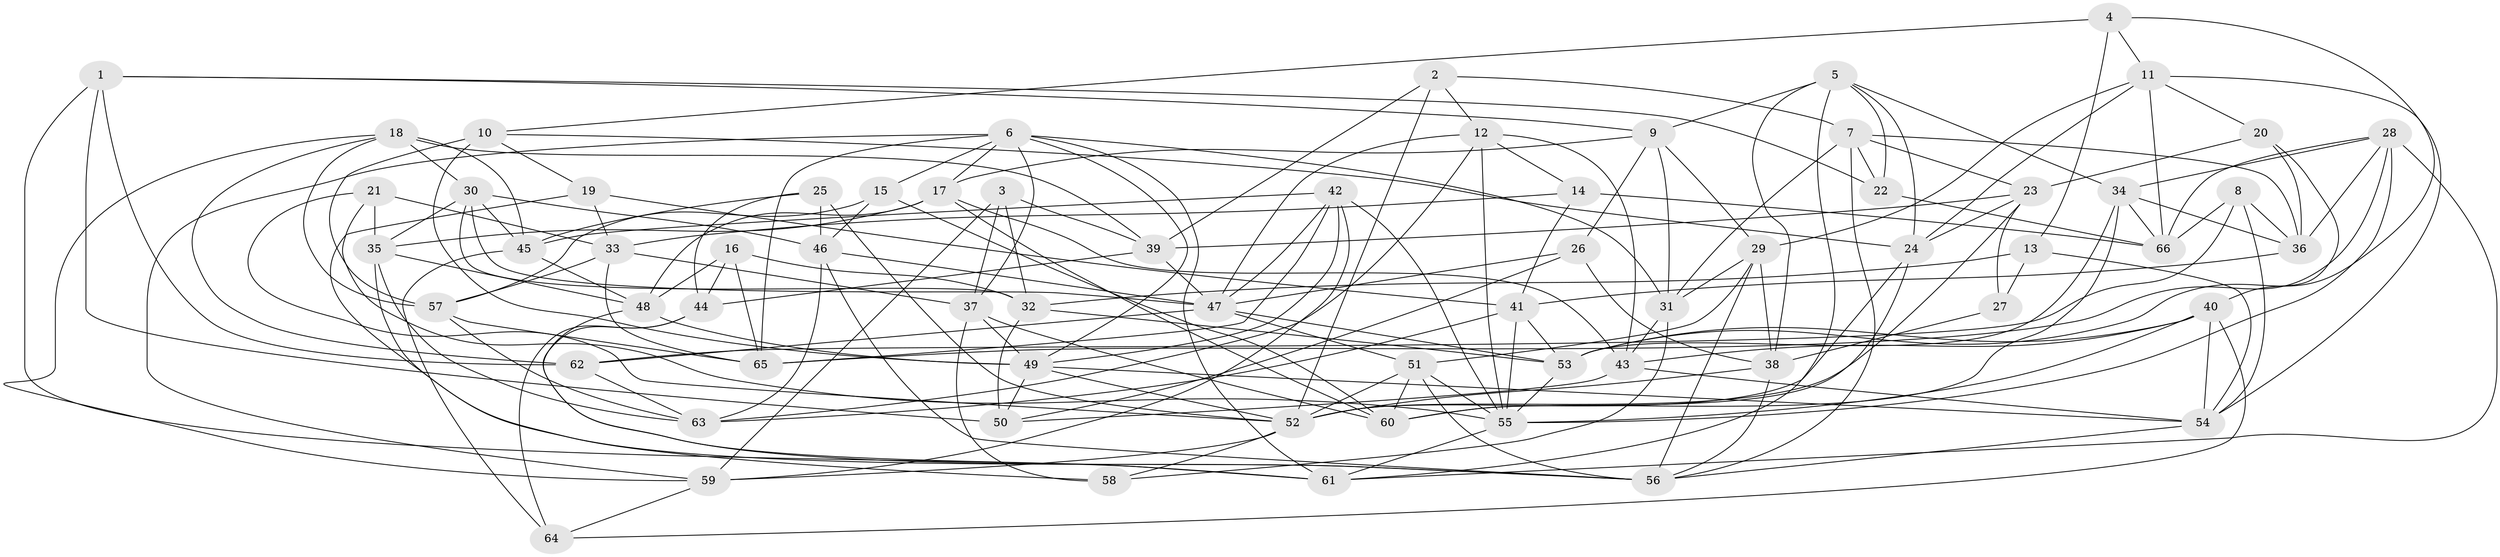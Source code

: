 // original degree distribution, {4: 1.0}
// Generated by graph-tools (version 1.1) at 2025/27/03/09/25 03:27:02]
// undirected, 66 vertices, 187 edges
graph export_dot {
graph [start="1"]
  node [color=gray90,style=filled];
  1;
  2;
  3;
  4;
  5;
  6;
  7;
  8;
  9;
  10;
  11;
  12;
  13;
  14;
  15;
  16;
  17;
  18;
  19;
  20;
  21;
  22;
  23;
  24;
  25;
  26;
  27;
  28;
  29;
  30;
  31;
  32;
  33;
  34;
  35;
  36;
  37;
  38;
  39;
  40;
  41;
  42;
  43;
  44;
  45;
  46;
  47;
  48;
  49;
  50;
  51;
  52;
  53;
  54;
  55;
  56;
  57;
  58;
  59;
  60;
  61;
  62;
  63;
  64;
  65;
  66;
  1 -- 9 [weight=1.0];
  1 -- 22 [weight=1.0];
  1 -- 50 [weight=2.0];
  1 -- 61 [weight=1.0];
  1 -- 62 [weight=1.0];
  2 -- 7 [weight=1.0];
  2 -- 12 [weight=1.0];
  2 -- 39 [weight=1.0];
  2 -- 52 [weight=1.0];
  3 -- 32 [weight=1.0];
  3 -- 37 [weight=1.0];
  3 -- 39 [weight=1.0];
  3 -- 59 [weight=1.0];
  4 -- 10 [weight=1.0];
  4 -- 11 [weight=1.0];
  4 -- 13 [weight=1.0];
  4 -- 53 [weight=1.0];
  5 -- 9 [weight=1.0];
  5 -- 22 [weight=1.0];
  5 -- 24 [weight=1.0];
  5 -- 34 [weight=1.0];
  5 -- 38 [weight=1.0];
  5 -- 61 [weight=1.0];
  6 -- 15 [weight=1.0];
  6 -- 17 [weight=1.0];
  6 -- 31 [weight=1.0];
  6 -- 37 [weight=1.0];
  6 -- 49 [weight=1.0];
  6 -- 59 [weight=1.0];
  6 -- 61 [weight=1.0];
  6 -- 65 [weight=1.0];
  7 -- 22 [weight=1.0];
  7 -- 23 [weight=1.0];
  7 -- 31 [weight=1.0];
  7 -- 36 [weight=1.0];
  7 -- 56 [weight=1.0];
  8 -- 36 [weight=1.0];
  8 -- 54 [weight=1.0];
  8 -- 62 [weight=1.0];
  8 -- 66 [weight=1.0];
  9 -- 17 [weight=1.0];
  9 -- 26 [weight=1.0];
  9 -- 29 [weight=1.0];
  9 -- 31 [weight=1.0];
  10 -- 19 [weight=1.0];
  10 -- 24 [weight=1.0];
  10 -- 49 [weight=2.0];
  10 -- 57 [weight=1.0];
  11 -- 20 [weight=1.0];
  11 -- 24 [weight=1.0];
  11 -- 29 [weight=1.0];
  11 -- 54 [weight=1.0];
  11 -- 66 [weight=1.0];
  12 -- 14 [weight=1.0];
  12 -- 43 [weight=1.0];
  12 -- 47 [weight=1.0];
  12 -- 55 [weight=1.0];
  12 -- 63 [weight=1.0];
  13 -- 27 [weight=2.0];
  13 -- 32 [weight=1.0];
  13 -- 54 [weight=2.0];
  14 -- 33 [weight=1.0];
  14 -- 41 [weight=1.0];
  14 -- 66 [weight=1.0];
  15 -- 46 [weight=1.0];
  15 -- 57 [weight=1.0];
  15 -- 60 [weight=1.0];
  16 -- 32 [weight=1.0];
  16 -- 44 [weight=2.0];
  16 -- 48 [weight=2.0];
  16 -- 65 [weight=1.0];
  17 -- 35 [weight=1.0];
  17 -- 43 [weight=1.0];
  17 -- 48 [weight=1.0];
  17 -- 60 [weight=1.0];
  18 -- 30 [weight=1.0];
  18 -- 39 [weight=1.0];
  18 -- 45 [weight=1.0];
  18 -- 57 [weight=1.0];
  18 -- 59 [weight=1.0];
  18 -- 62 [weight=1.0];
  19 -- 33 [weight=1.0];
  19 -- 41 [weight=1.0];
  19 -- 56 [weight=1.0];
  20 -- 23 [weight=1.0];
  20 -- 36 [weight=1.0];
  20 -- 40 [weight=1.0];
  21 -- 33 [weight=1.0];
  21 -- 35 [weight=1.0];
  21 -- 52 [weight=1.0];
  21 -- 55 [weight=1.0];
  22 -- 66 [weight=1.0];
  23 -- 24 [weight=1.0];
  23 -- 27 [weight=1.0];
  23 -- 39 [weight=1.0];
  23 -- 52 [weight=1.0];
  24 -- 52 [weight=1.0];
  24 -- 60 [weight=1.0];
  25 -- 44 [weight=1.0];
  25 -- 45 [weight=1.0];
  25 -- 46 [weight=1.0];
  25 -- 52 [weight=1.0];
  26 -- 38 [weight=1.0];
  26 -- 47 [weight=1.0];
  26 -- 50 [weight=1.0];
  27 -- 38 [weight=1.0];
  28 -- 34 [weight=1.0];
  28 -- 36 [weight=1.0];
  28 -- 55 [weight=1.0];
  28 -- 61 [weight=1.0];
  28 -- 65 [weight=1.0];
  28 -- 66 [weight=1.0];
  29 -- 31 [weight=1.0];
  29 -- 38 [weight=1.0];
  29 -- 51 [weight=1.0];
  29 -- 56 [weight=1.0];
  30 -- 32 [weight=1.0];
  30 -- 35 [weight=1.0];
  30 -- 45 [weight=1.0];
  30 -- 46 [weight=1.0];
  30 -- 47 [weight=1.0];
  31 -- 43 [weight=1.0];
  31 -- 58 [weight=1.0];
  32 -- 50 [weight=1.0];
  32 -- 53 [weight=1.0];
  33 -- 37 [weight=1.0];
  33 -- 57 [weight=1.0];
  33 -- 65 [weight=1.0];
  34 -- 36 [weight=1.0];
  34 -- 53 [weight=1.0];
  34 -- 60 [weight=1.0];
  34 -- 66 [weight=1.0];
  35 -- 48 [weight=1.0];
  35 -- 58 [weight=1.0];
  35 -- 63 [weight=1.0];
  36 -- 41 [weight=1.0];
  37 -- 49 [weight=1.0];
  37 -- 58 [weight=1.0];
  37 -- 60 [weight=1.0];
  38 -- 52 [weight=1.0];
  38 -- 56 [weight=1.0];
  39 -- 44 [weight=1.0];
  39 -- 47 [weight=1.0];
  40 -- 43 [weight=1.0];
  40 -- 53 [weight=1.0];
  40 -- 54 [weight=1.0];
  40 -- 55 [weight=1.0];
  40 -- 64 [weight=1.0];
  41 -- 53 [weight=1.0];
  41 -- 55 [weight=1.0];
  41 -- 63 [weight=1.0];
  42 -- 45 [weight=1.0];
  42 -- 47 [weight=1.0];
  42 -- 49 [weight=1.0];
  42 -- 55 [weight=1.0];
  42 -- 59 [weight=1.0];
  42 -- 65 [weight=1.0];
  43 -- 50 [weight=1.0];
  43 -- 54 [weight=1.0];
  44 -- 61 [weight=1.0];
  44 -- 64 [weight=1.0];
  45 -- 48 [weight=1.0];
  45 -- 64 [weight=1.0];
  46 -- 47 [weight=1.0];
  46 -- 56 [weight=1.0];
  46 -- 63 [weight=1.0];
  47 -- 51 [weight=1.0];
  47 -- 53 [weight=1.0];
  47 -- 62 [weight=2.0];
  48 -- 49 [weight=2.0];
  48 -- 56 [weight=1.0];
  49 -- 50 [weight=1.0];
  49 -- 52 [weight=1.0];
  49 -- 54 [weight=1.0];
  51 -- 52 [weight=1.0];
  51 -- 55 [weight=1.0];
  51 -- 56 [weight=1.0];
  51 -- 60 [weight=1.0];
  52 -- 58 [weight=1.0];
  52 -- 59 [weight=1.0];
  53 -- 55 [weight=2.0];
  54 -- 56 [weight=1.0];
  55 -- 61 [weight=1.0];
  57 -- 63 [weight=1.0];
  57 -- 65 [weight=1.0];
  59 -- 64 [weight=1.0];
  62 -- 63 [weight=1.0];
}
